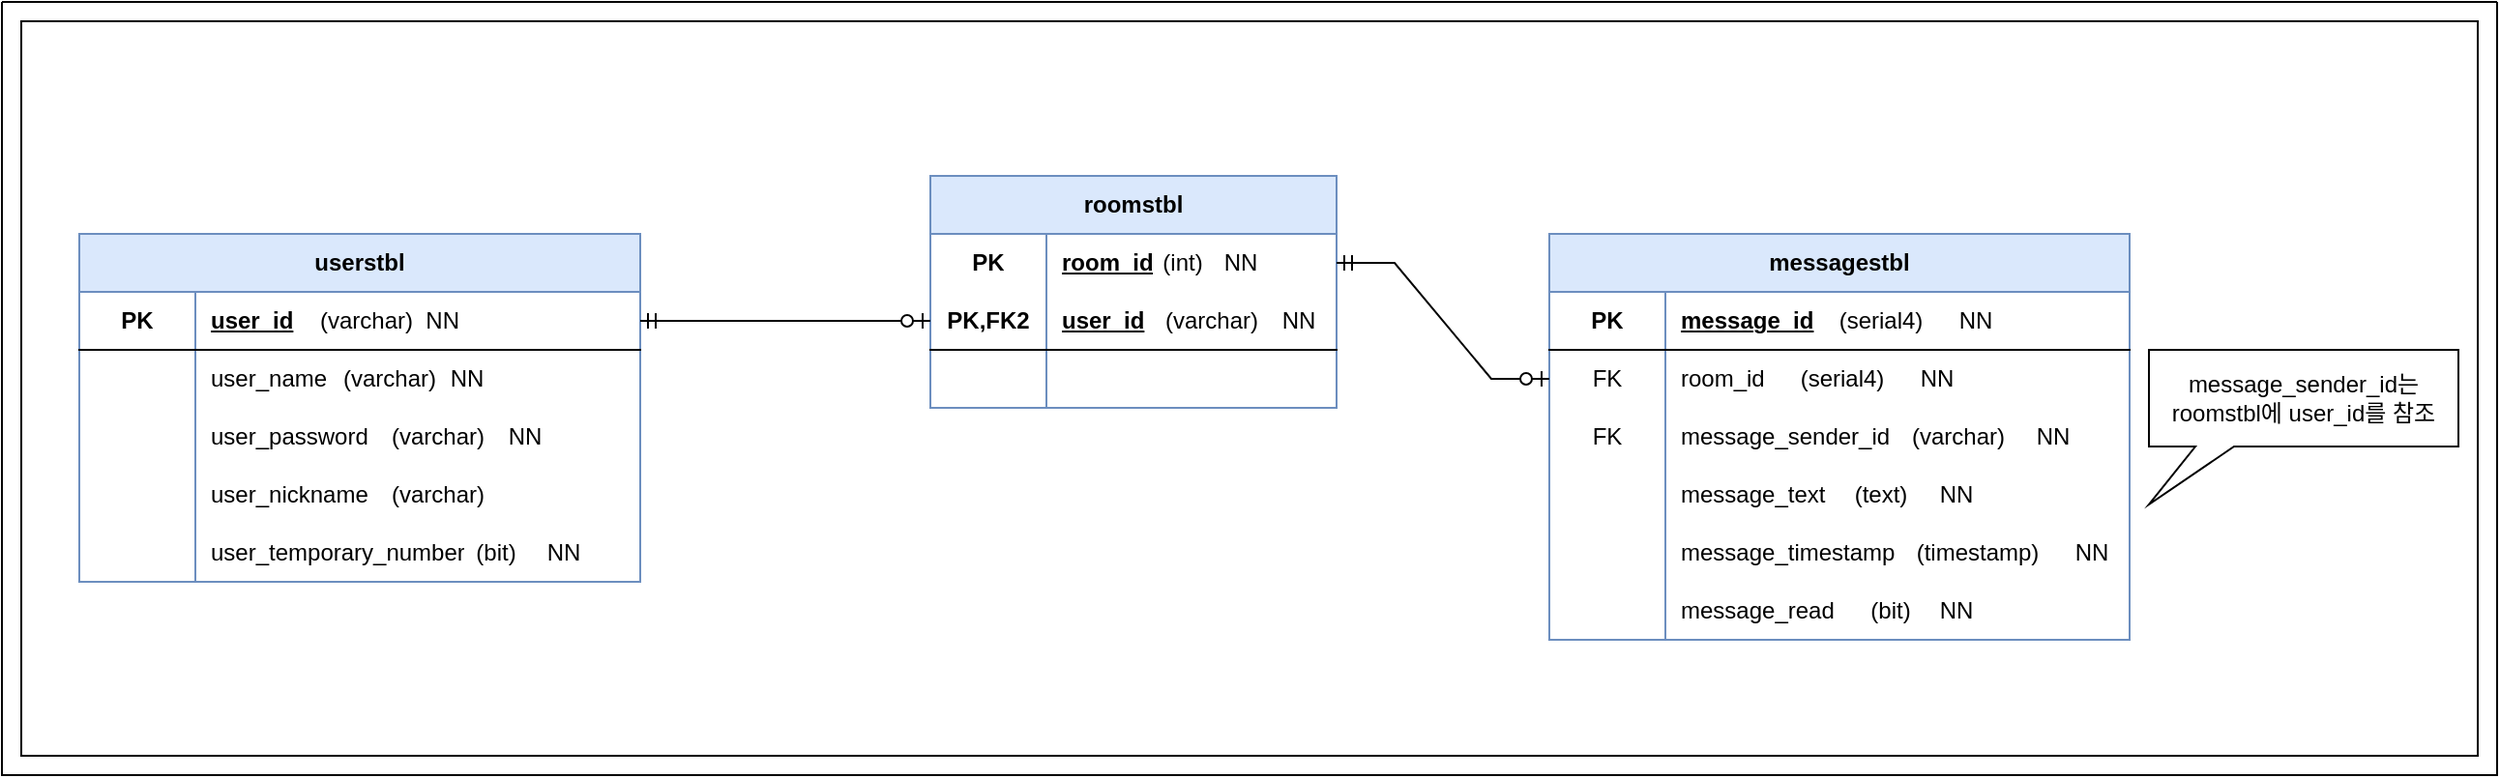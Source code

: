 <mxfile version="24.7.10">
  <diagram name="페이지-1" id="kmYeR7EPUDvi5WTIIi8g">
    <mxGraphModel dx="1434" dy="738" grid="1" gridSize="10" guides="1" tooltips="1" connect="1" arrows="1" fold="1" page="1" pageScale="1" pageWidth="827" pageHeight="1169" math="0" shadow="0">
      <root>
        <mxCell id="0" />
        <mxCell id="1" parent="0" />
        <mxCell id="aXkl4HzgFVx6QhO7RbDf-78" value="" style="rounded=0;whiteSpace=wrap;html=1;" vertex="1" parent="1">
          <mxGeometry x="50" y="50" width="1270" height="380" as="geometry" />
        </mxCell>
        <mxCell id="aXkl4HzgFVx6QhO7RbDf-1" value="userstbl" style="shape=table;startSize=30;container=1;collapsible=1;childLayout=tableLayout;fixedRows=1;rowLines=0;fontStyle=1;align=center;resizeLast=1;html=1;whiteSpace=wrap;fillColor=#dae8fc;strokeColor=#6c8ebf;" vertex="1" parent="1">
          <mxGeometry x="80" y="160" width="290" height="180" as="geometry" />
        </mxCell>
        <mxCell id="aXkl4HzgFVx6QhO7RbDf-5" value="" style="shape=tableRow;horizontal=0;startSize=0;swimlaneHead=0;swimlaneBody=0;fillColor=none;collapsible=0;dropTarget=0;points=[[0,0.5],[1,0.5]];portConstraint=eastwest;top=0;left=0;right=0;bottom=1;html=1;" vertex="1" parent="aXkl4HzgFVx6QhO7RbDf-1">
          <mxGeometry y="30" width="290" height="30" as="geometry" />
        </mxCell>
        <mxCell id="aXkl4HzgFVx6QhO7RbDf-6" value="PK" style="shape=partialRectangle;connectable=0;fillColor=none;top=0;left=0;bottom=0;right=0;fontStyle=1;overflow=hidden;html=1;whiteSpace=wrap;" vertex="1" parent="aXkl4HzgFVx6QhO7RbDf-5">
          <mxGeometry width="60" height="30" as="geometry">
            <mxRectangle width="60" height="30" as="alternateBounds" />
          </mxGeometry>
        </mxCell>
        <mxCell id="aXkl4HzgFVx6QhO7RbDf-7" value="user_id" style="shape=partialRectangle;connectable=0;fillColor=none;top=0;left=0;bottom=0;right=0;align=left;spacingLeft=6;fontStyle=5;overflow=hidden;html=1;whiteSpace=wrap;" vertex="1" parent="aXkl4HzgFVx6QhO7RbDf-5">
          <mxGeometry x="60" width="230" height="30" as="geometry">
            <mxRectangle width="230" height="30" as="alternateBounds" />
          </mxGeometry>
        </mxCell>
        <mxCell id="aXkl4HzgFVx6QhO7RbDf-8" value="" style="shape=tableRow;horizontal=0;startSize=0;swimlaneHead=0;swimlaneBody=0;fillColor=none;collapsible=0;dropTarget=0;points=[[0,0.5],[1,0.5]];portConstraint=eastwest;top=0;left=0;right=0;bottom=0;html=1;" vertex="1" parent="aXkl4HzgFVx6QhO7RbDf-1">
          <mxGeometry y="60" width="290" height="30" as="geometry" />
        </mxCell>
        <mxCell id="aXkl4HzgFVx6QhO7RbDf-9" value="" style="shape=partialRectangle;connectable=0;fillColor=none;top=0;left=0;bottom=0;right=0;editable=1;overflow=hidden;html=1;whiteSpace=wrap;" vertex="1" parent="aXkl4HzgFVx6QhO7RbDf-8">
          <mxGeometry width="60" height="30" as="geometry">
            <mxRectangle width="60" height="30" as="alternateBounds" />
          </mxGeometry>
        </mxCell>
        <mxCell id="aXkl4HzgFVx6QhO7RbDf-10" value="user_name" style="shape=partialRectangle;connectable=0;fillColor=none;top=0;left=0;bottom=0;right=0;align=left;spacingLeft=6;overflow=hidden;html=1;whiteSpace=wrap;" vertex="1" parent="aXkl4HzgFVx6QhO7RbDf-8">
          <mxGeometry x="60" width="230" height="30" as="geometry">
            <mxRectangle width="230" height="30" as="alternateBounds" />
          </mxGeometry>
        </mxCell>
        <mxCell id="aXkl4HzgFVx6QhO7RbDf-11" value="" style="shape=tableRow;horizontal=0;startSize=0;swimlaneHead=0;swimlaneBody=0;fillColor=none;collapsible=0;dropTarget=0;points=[[0,0.5],[1,0.5]];portConstraint=eastwest;top=0;left=0;right=0;bottom=0;html=1;" vertex="1" parent="aXkl4HzgFVx6QhO7RbDf-1">
          <mxGeometry y="90" width="290" height="30" as="geometry" />
        </mxCell>
        <mxCell id="aXkl4HzgFVx6QhO7RbDf-12" value="" style="shape=partialRectangle;connectable=0;fillColor=none;top=0;left=0;bottom=0;right=0;editable=1;overflow=hidden;html=1;whiteSpace=wrap;" vertex="1" parent="aXkl4HzgFVx6QhO7RbDf-11">
          <mxGeometry width="60" height="30" as="geometry">
            <mxRectangle width="60" height="30" as="alternateBounds" />
          </mxGeometry>
        </mxCell>
        <mxCell id="aXkl4HzgFVx6QhO7RbDf-13" value="user_password" style="shape=partialRectangle;connectable=0;fillColor=none;top=0;left=0;bottom=0;right=0;align=left;spacingLeft=6;overflow=hidden;html=1;whiteSpace=wrap;" vertex="1" parent="aXkl4HzgFVx6QhO7RbDf-11">
          <mxGeometry x="60" width="230" height="30" as="geometry">
            <mxRectangle width="230" height="30" as="alternateBounds" />
          </mxGeometry>
        </mxCell>
        <mxCell id="aXkl4HzgFVx6QhO7RbDf-40" value="" style="shape=tableRow;horizontal=0;startSize=0;swimlaneHead=0;swimlaneBody=0;fillColor=none;collapsible=0;dropTarget=0;points=[[0,0.5],[1,0.5]];portConstraint=eastwest;top=0;left=0;right=0;bottom=0;html=1;" vertex="1" parent="aXkl4HzgFVx6QhO7RbDf-1">
          <mxGeometry y="120" width="290" height="30" as="geometry" />
        </mxCell>
        <mxCell id="aXkl4HzgFVx6QhO7RbDf-41" value="" style="shape=partialRectangle;connectable=0;fillColor=none;top=0;left=0;bottom=0;right=0;editable=1;overflow=hidden;html=1;whiteSpace=wrap;" vertex="1" parent="aXkl4HzgFVx6QhO7RbDf-40">
          <mxGeometry width="60" height="30" as="geometry">
            <mxRectangle width="60" height="30" as="alternateBounds" />
          </mxGeometry>
        </mxCell>
        <mxCell id="aXkl4HzgFVx6QhO7RbDf-42" value="user_nickname" style="shape=partialRectangle;connectable=0;fillColor=none;top=0;left=0;bottom=0;right=0;align=left;spacingLeft=6;overflow=hidden;html=1;whiteSpace=wrap;" vertex="1" parent="aXkl4HzgFVx6QhO7RbDf-40">
          <mxGeometry x="60" width="230" height="30" as="geometry">
            <mxRectangle width="230" height="30" as="alternateBounds" />
          </mxGeometry>
        </mxCell>
        <mxCell id="aXkl4HzgFVx6QhO7RbDf-43" value="" style="shape=tableRow;horizontal=0;startSize=0;swimlaneHead=0;swimlaneBody=0;fillColor=none;collapsible=0;dropTarget=0;points=[[0,0.5],[1,0.5]];portConstraint=eastwest;top=0;left=0;right=0;bottom=0;html=1;" vertex="1" parent="aXkl4HzgFVx6QhO7RbDf-1">
          <mxGeometry y="150" width="290" height="30" as="geometry" />
        </mxCell>
        <mxCell id="aXkl4HzgFVx6QhO7RbDf-44" value="" style="shape=partialRectangle;connectable=0;fillColor=none;top=0;left=0;bottom=0;right=0;editable=1;overflow=hidden;html=1;whiteSpace=wrap;" vertex="1" parent="aXkl4HzgFVx6QhO7RbDf-43">
          <mxGeometry width="60" height="30" as="geometry">
            <mxRectangle width="60" height="30" as="alternateBounds" />
          </mxGeometry>
        </mxCell>
        <mxCell id="aXkl4HzgFVx6QhO7RbDf-45" value="user_temporary_number" style="shape=partialRectangle;connectable=0;fillColor=none;top=0;left=0;bottom=0;right=0;align=left;spacingLeft=6;overflow=hidden;html=1;whiteSpace=wrap;" vertex="1" parent="aXkl4HzgFVx6QhO7RbDf-43">
          <mxGeometry x="60" width="230" height="30" as="geometry">
            <mxRectangle width="230" height="30" as="alternateBounds" />
          </mxGeometry>
        </mxCell>
        <mxCell id="aXkl4HzgFVx6QhO7RbDf-14" value="roomstbl" style="shape=table;startSize=30;container=1;collapsible=1;childLayout=tableLayout;fixedRows=1;rowLines=0;fontStyle=1;align=center;resizeLast=1;html=1;whiteSpace=wrap;fillColor=#dae8fc;strokeColor=#6c8ebf;" vertex="1" parent="1">
          <mxGeometry x="520" y="130" width="210" height="120" as="geometry" />
        </mxCell>
        <mxCell id="aXkl4HzgFVx6QhO7RbDf-15" value="" style="shape=tableRow;horizontal=0;startSize=0;swimlaneHead=0;swimlaneBody=0;fillColor=none;collapsible=0;dropTarget=0;points=[[0,0.5],[1,0.5]];portConstraint=eastwest;top=0;left=0;right=0;bottom=0;html=1;" vertex="1" parent="aXkl4HzgFVx6QhO7RbDf-14">
          <mxGeometry y="30" width="210" height="30" as="geometry" />
        </mxCell>
        <mxCell id="aXkl4HzgFVx6QhO7RbDf-16" value="PK" style="shape=partialRectangle;connectable=0;fillColor=none;top=0;left=0;bottom=0;right=0;fontStyle=1;overflow=hidden;html=1;whiteSpace=wrap;" vertex="1" parent="aXkl4HzgFVx6QhO7RbDf-15">
          <mxGeometry width="60" height="30" as="geometry">
            <mxRectangle width="60" height="30" as="alternateBounds" />
          </mxGeometry>
        </mxCell>
        <mxCell id="aXkl4HzgFVx6QhO7RbDf-17" value="room_id" style="shape=partialRectangle;connectable=0;fillColor=none;top=0;left=0;bottom=0;right=0;align=left;spacingLeft=6;fontStyle=5;overflow=hidden;html=1;whiteSpace=wrap;" vertex="1" parent="aXkl4HzgFVx6QhO7RbDf-15">
          <mxGeometry x="60" width="150" height="30" as="geometry">
            <mxRectangle width="150" height="30" as="alternateBounds" />
          </mxGeometry>
        </mxCell>
        <mxCell id="aXkl4HzgFVx6QhO7RbDf-18" value="" style="shape=tableRow;horizontal=0;startSize=0;swimlaneHead=0;swimlaneBody=0;fillColor=none;collapsible=0;dropTarget=0;points=[[0,0.5],[1,0.5]];portConstraint=eastwest;top=0;left=0;right=0;bottom=1;html=1;" vertex="1" parent="aXkl4HzgFVx6QhO7RbDf-14">
          <mxGeometry y="60" width="210" height="30" as="geometry" />
        </mxCell>
        <mxCell id="aXkl4HzgFVx6QhO7RbDf-19" value="PK,FK2" style="shape=partialRectangle;connectable=0;fillColor=none;top=0;left=0;bottom=0;right=0;fontStyle=1;overflow=hidden;html=1;whiteSpace=wrap;" vertex="1" parent="aXkl4HzgFVx6QhO7RbDf-18">
          <mxGeometry width="60" height="30" as="geometry">
            <mxRectangle width="60" height="30" as="alternateBounds" />
          </mxGeometry>
        </mxCell>
        <mxCell id="aXkl4HzgFVx6QhO7RbDf-20" value="user_id" style="shape=partialRectangle;connectable=0;fillColor=none;top=0;left=0;bottom=0;right=0;align=left;spacingLeft=6;fontStyle=5;overflow=hidden;html=1;whiteSpace=wrap;" vertex="1" parent="aXkl4HzgFVx6QhO7RbDf-18">
          <mxGeometry x="60" width="150" height="30" as="geometry">
            <mxRectangle width="150" height="30" as="alternateBounds" />
          </mxGeometry>
        </mxCell>
        <mxCell id="aXkl4HzgFVx6QhO7RbDf-21" value="" style="shape=tableRow;horizontal=0;startSize=0;swimlaneHead=0;swimlaneBody=0;fillColor=none;collapsible=0;dropTarget=0;points=[[0,0.5],[1,0.5]];portConstraint=eastwest;top=0;left=0;right=0;bottom=0;html=1;" vertex="1" parent="aXkl4HzgFVx6QhO7RbDf-14">
          <mxGeometry y="90" width="210" height="30" as="geometry" />
        </mxCell>
        <mxCell id="aXkl4HzgFVx6QhO7RbDf-22" value="" style="shape=partialRectangle;connectable=0;fillColor=none;top=0;left=0;bottom=0;right=0;editable=1;overflow=hidden;html=1;whiteSpace=wrap;" vertex="1" parent="aXkl4HzgFVx6QhO7RbDf-21">
          <mxGeometry width="60" height="30" as="geometry">
            <mxRectangle width="60" height="30" as="alternateBounds" />
          </mxGeometry>
        </mxCell>
        <mxCell id="aXkl4HzgFVx6QhO7RbDf-23" value="" style="shape=partialRectangle;connectable=0;fillColor=none;top=0;left=0;bottom=0;right=0;align=left;spacingLeft=6;overflow=hidden;html=1;whiteSpace=wrap;" vertex="1" parent="aXkl4HzgFVx6QhO7RbDf-21">
          <mxGeometry x="60" width="150" height="30" as="geometry">
            <mxRectangle width="150" height="30" as="alternateBounds" />
          </mxGeometry>
        </mxCell>
        <mxCell id="aXkl4HzgFVx6QhO7RbDf-27" value="messagestbl" style="shape=table;startSize=30;container=1;collapsible=1;childLayout=tableLayout;fixedRows=1;rowLines=0;fontStyle=1;align=center;resizeLast=1;html=1;whiteSpace=wrap;fillColor=#dae8fc;strokeColor=#6c8ebf;" vertex="1" parent="1">
          <mxGeometry x="840" y="160" width="300" height="210" as="geometry" />
        </mxCell>
        <mxCell id="aXkl4HzgFVx6QhO7RbDf-31" value="" style="shape=tableRow;horizontal=0;startSize=0;swimlaneHead=0;swimlaneBody=0;fillColor=none;collapsible=0;dropTarget=0;points=[[0,0.5],[1,0.5]];portConstraint=eastwest;top=0;left=0;right=0;bottom=1;html=1;" vertex="1" parent="aXkl4HzgFVx6QhO7RbDf-27">
          <mxGeometry y="30" width="300" height="30" as="geometry" />
        </mxCell>
        <mxCell id="aXkl4HzgFVx6QhO7RbDf-32" value="PK" style="shape=partialRectangle;connectable=0;fillColor=none;top=0;left=0;bottom=0;right=0;fontStyle=1;overflow=hidden;html=1;whiteSpace=wrap;" vertex="1" parent="aXkl4HzgFVx6QhO7RbDf-31">
          <mxGeometry width="60" height="30" as="geometry">
            <mxRectangle width="60" height="30" as="alternateBounds" />
          </mxGeometry>
        </mxCell>
        <mxCell id="aXkl4HzgFVx6QhO7RbDf-33" value="message_id" style="shape=partialRectangle;connectable=0;fillColor=none;top=0;left=0;bottom=0;right=0;align=left;spacingLeft=6;fontStyle=5;overflow=hidden;html=1;whiteSpace=wrap;" vertex="1" parent="aXkl4HzgFVx6QhO7RbDf-31">
          <mxGeometry x="60" width="240" height="30" as="geometry">
            <mxRectangle width="240" height="30" as="alternateBounds" />
          </mxGeometry>
        </mxCell>
        <mxCell id="aXkl4HzgFVx6QhO7RbDf-34" value="" style="shape=tableRow;horizontal=0;startSize=0;swimlaneHead=0;swimlaneBody=0;fillColor=none;collapsible=0;dropTarget=0;points=[[0,0.5],[1,0.5]];portConstraint=eastwest;top=0;left=0;right=0;bottom=0;html=1;" vertex="1" parent="aXkl4HzgFVx6QhO7RbDf-27">
          <mxGeometry y="60" width="300" height="30" as="geometry" />
        </mxCell>
        <mxCell id="aXkl4HzgFVx6QhO7RbDf-35" value="FK" style="shape=partialRectangle;connectable=0;fillColor=none;top=0;left=0;bottom=0;right=0;editable=1;overflow=hidden;html=1;whiteSpace=wrap;" vertex="1" parent="aXkl4HzgFVx6QhO7RbDf-34">
          <mxGeometry width="60" height="30" as="geometry">
            <mxRectangle width="60" height="30" as="alternateBounds" />
          </mxGeometry>
        </mxCell>
        <mxCell id="aXkl4HzgFVx6QhO7RbDf-36" value="room_id" style="shape=partialRectangle;connectable=0;fillColor=none;top=0;left=0;bottom=0;right=0;align=left;spacingLeft=6;overflow=hidden;html=1;whiteSpace=wrap;" vertex="1" parent="aXkl4HzgFVx6QhO7RbDf-34">
          <mxGeometry x="60" width="240" height="30" as="geometry">
            <mxRectangle width="240" height="30" as="alternateBounds" />
          </mxGeometry>
        </mxCell>
        <mxCell id="aXkl4HzgFVx6QhO7RbDf-37" value="" style="shape=tableRow;horizontal=0;startSize=0;swimlaneHead=0;swimlaneBody=0;fillColor=none;collapsible=0;dropTarget=0;points=[[0,0.5],[1,0.5]];portConstraint=eastwest;top=0;left=0;right=0;bottom=0;html=1;" vertex="1" parent="aXkl4HzgFVx6QhO7RbDf-27">
          <mxGeometry y="90" width="300" height="30" as="geometry" />
        </mxCell>
        <mxCell id="aXkl4HzgFVx6QhO7RbDf-38" value="FK" style="shape=partialRectangle;connectable=0;fillColor=none;top=0;left=0;bottom=0;right=0;editable=1;overflow=hidden;html=1;whiteSpace=wrap;" vertex="1" parent="aXkl4HzgFVx6QhO7RbDf-37">
          <mxGeometry width="60" height="30" as="geometry">
            <mxRectangle width="60" height="30" as="alternateBounds" />
          </mxGeometry>
        </mxCell>
        <mxCell id="aXkl4HzgFVx6QhO7RbDf-39" value="message_sender_id" style="shape=partialRectangle;connectable=0;fillColor=none;top=0;left=0;bottom=0;right=0;align=left;spacingLeft=6;overflow=hidden;html=1;whiteSpace=wrap;" vertex="1" parent="aXkl4HzgFVx6QhO7RbDf-37">
          <mxGeometry x="60" width="240" height="30" as="geometry">
            <mxRectangle width="240" height="30" as="alternateBounds" />
          </mxGeometry>
        </mxCell>
        <mxCell id="aXkl4HzgFVx6QhO7RbDf-49" value="" style="shape=tableRow;horizontal=0;startSize=0;swimlaneHead=0;swimlaneBody=0;fillColor=none;collapsible=0;dropTarget=0;points=[[0,0.5],[1,0.5]];portConstraint=eastwest;top=0;left=0;right=0;bottom=0;html=1;" vertex="1" parent="aXkl4HzgFVx6QhO7RbDf-27">
          <mxGeometry y="120" width="300" height="30" as="geometry" />
        </mxCell>
        <mxCell id="aXkl4HzgFVx6QhO7RbDf-50" value="" style="shape=partialRectangle;connectable=0;fillColor=none;top=0;left=0;bottom=0;right=0;editable=1;overflow=hidden;html=1;whiteSpace=wrap;" vertex="1" parent="aXkl4HzgFVx6QhO7RbDf-49">
          <mxGeometry width="60" height="30" as="geometry">
            <mxRectangle width="60" height="30" as="alternateBounds" />
          </mxGeometry>
        </mxCell>
        <mxCell id="aXkl4HzgFVx6QhO7RbDf-51" value="message_text" style="shape=partialRectangle;connectable=0;fillColor=none;top=0;left=0;bottom=0;right=0;align=left;spacingLeft=6;overflow=hidden;html=1;whiteSpace=wrap;" vertex="1" parent="aXkl4HzgFVx6QhO7RbDf-49">
          <mxGeometry x="60" width="240" height="30" as="geometry">
            <mxRectangle width="240" height="30" as="alternateBounds" />
          </mxGeometry>
        </mxCell>
        <mxCell id="aXkl4HzgFVx6QhO7RbDf-52" value="" style="shape=tableRow;horizontal=0;startSize=0;swimlaneHead=0;swimlaneBody=0;fillColor=none;collapsible=0;dropTarget=0;points=[[0,0.5],[1,0.5]];portConstraint=eastwest;top=0;left=0;right=0;bottom=0;html=1;" vertex="1" parent="aXkl4HzgFVx6QhO7RbDf-27">
          <mxGeometry y="150" width="300" height="30" as="geometry" />
        </mxCell>
        <mxCell id="aXkl4HzgFVx6QhO7RbDf-53" value="" style="shape=partialRectangle;connectable=0;fillColor=none;top=0;left=0;bottom=0;right=0;editable=1;overflow=hidden;html=1;whiteSpace=wrap;" vertex="1" parent="aXkl4HzgFVx6QhO7RbDf-52">
          <mxGeometry width="60" height="30" as="geometry">
            <mxRectangle width="60" height="30" as="alternateBounds" />
          </mxGeometry>
        </mxCell>
        <mxCell id="aXkl4HzgFVx6QhO7RbDf-54" value="message_timestamp" style="shape=partialRectangle;connectable=0;fillColor=none;top=0;left=0;bottom=0;right=0;align=left;spacingLeft=6;overflow=hidden;html=1;whiteSpace=wrap;" vertex="1" parent="aXkl4HzgFVx6QhO7RbDf-52">
          <mxGeometry x="60" width="240" height="30" as="geometry">
            <mxRectangle width="240" height="30" as="alternateBounds" />
          </mxGeometry>
        </mxCell>
        <mxCell id="aXkl4HzgFVx6QhO7RbDf-55" value="" style="shape=tableRow;horizontal=0;startSize=0;swimlaneHead=0;swimlaneBody=0;fillColor=none;collapsible=0;dropTarget=0;points=[[0,0.5],[1,0.5]];portConstraint=eastwest;top=0;left=0;right=0;bottom=0;html=1;" vertex="1" parent="aXkl4HzgFVx6QhO7RbDf-27">
          <mxGeometry y="180" width="300" height="30" as="geometry" />
        </mxCell>
        <mxCell id="aXkl4HzgFVx6QhO7RbDf-56" value="" style="shape=partialRectangle;connectable=0;fillColor=none;top=0;left=0;bottom=0;right=0;editable=1;overflow=hidden;html=1;whiteSpace=wrap;" vertex="1" parent="aXkl4HzgFVx6QhO7RbDf-55">
          <mxGeometry width="60" height="30" as="geometry">
            <mxRectangle width="60" height="30" as="alternateBounds" />
          </mxGeometry>
        </mxCell>
        <mxCell id="aXkl4HzgFVx6QhO7RbDf-57" value="message_read" style="shape=partialRectangle;connectable=0;fillColor=none;top=0;left=0;bottom=0;right=0;align=left;spacingLeft=6;overflow=hidden;html=1;whiteSpace=wrap;" vertex="1" parent="aXkl4HzgFVx6QhO7RbDf-55">
          <mxGeometry x="60" width="240" height="30" as="geometry">
            <mxRectangle width="240" height="30" as="alternateBounds" />
          </mxGeometry>
        </mxCell>
        <mxCell id="aXkl4HzgFVx6QhO7RbDf-63" value="(varchar)" style="text;html=1;align=center;verticalAlign=middle;resizable=0;points=[];autosize=1;strokeColor=none;fillColor=none;" vertex="1" parent="1">
          <mxGeometry x="205" y="220" width="70" height="30" as="geometry" />
        </mxCell>
        <mxCell id="aXkl4HzgFVx6QhO7RbDf-64" value="(varchar)" style="text;html=1;align=center;verticalAlign=middle;resizable=0;points=[];autosize=1;strokeColor=none;fillColor=none;" vertex="1" parent="1">
          <mxGeometry x="230" y="250" width="70" height="30" as="geometry" />
        </mxCell>
        <mxCell id="aXkl4HzgFVx6QhO7RbDf-65" value="(varchar)" style="text;html=1;align=center;verticalAlign=middle;resizable=0;points=[];autosize=1;strokeColor=none;fillColor=none;" vertex="1" parent="1">
          <mxGeometry x="230" y="280" width="70" height="30" as="geometry" />
        </mxCell>
        <mxCell id="aXkl4HzgFVx6QhO7RbDf-66" value="(bit)" style="text;html=1;align=center;verticalAlign=middle;resizable=0;points=[];autosize=1;strokeColor=none;fillColor=none;" vertex="1" parent="1">
          <mxGeometry x="275" y="310" width="40" height="30" as="geometry" />
        </mxCell>
        <mxCell id="aXkl4HzgFVx6QhO7RbDf-67" value="(int)" style="text;html=1;align=center;verticalAlign=middle;resizable=0;points=[];autosize=1;strokeColor=none;fillColor=none;" vertex="1" parent="1">
          <mxGeometry x="630" y="160" width="40" height="30" as="geometry" />
        </mxCell>
        <mxCell id="aXkl4HzgFVx6QhO7RbDf-68" value="(varchar)" style="text;html=1;align=center;verticalAlign=middle;resizable=0;points=[];autosize=1;strokeColor=none;fillColor=none;" vertex="1" parent="1">
          <mxGeometry x="630" y="190" width="70" height="30" as="geometry" />
        </mxCell>
        <mxCell id="aXkl4HzgFVx6QhO7RbDf-69" value="(serial4)" style="text;html=1;align=center;verticalAlign=middle;resizable=0;points=[];autosize=1;strokeColor=none;fillColor=none;" vertex="1" parent="1">
          <mxGeometry x="976" y="190" width="70" height="30" as="geometry" />
        </mxCell>
        <mxCell id="aXkl4HzgFVx6QhO7RbDf-70" value="(serial4)" style="text;html=1;align=center;verticalAlign=middle;resizable=0;points=[];autosize=1;strokeColor=none;fillColor=none;" vertex="1" parent="1">
          <mxGeometry x="956" y="220" width="70" height="30" as="geometry" />
        </mxCell>
        <mxCell id="aXkl4HzgFVx6QhO7RbDf-71" value="(varchar)" style="text;html=1;align=center;verticalAlign=middle;resizable=0;points=[];autosize=1;strokeColor=none;fillColor=none;" vertex="1" parent="1">
          <mxGeometry x="1016" y="250" width="70" height="30" as="geometry" />
        </mxCell>
        <mxCell id="aXkl4HzgFVx6QhO7RbDf-72" value="(timestamp)" style="text;html=1;align=center;verticalAlign=middle;resizable=0;points=[];autosize=1;strokeColor=none;fillColor=none;" vertex="1" parent="1">
          <mxGeometry x="1016" y="310" width="90" height="30" as="geometry" />
        </mxCell>
        <mxCell id="aXkl4HzgFVx6QhO7RbDf-73" value="(text)" style="text;html=1;align=center;verticalAlign=middle;resizable=0;points=[];autosize=1;strokeColor=none;fillColor=none;" vertex="1" parent="1">
          <mxGeometry x="986" y="280" width="50" height="30" as="geometry" />
        </mxCell>
        <mxCell id="aXkl4HzgFVx6QhO7RbDf-74" value="(bit)" style="text;html=1;align=center;verticalAlign=middle;resizable=0;points=[];autosize=1;strokeColor=none;fillColor=none;" vertex="1" parent="1">
          <mxGeometry x="996" y="340" width="40" height="30" as="geometry" />
        </mxCell>
        <mxCell id="aXkl4HzgFVx6QhO7RbDf-75" value="" style="edgeStyle=entityRelationEdgeStyle;fontSize=12;html=1;endArrow=ERzeroToOne;startArrow=ERmandOne;rounded=0;exitX=1;exitY=0.5;exitDx=0;exitDy=0;entryX=0;entryY=0.5;entryDx=0;entryDy=0;" edge="1" parent="1" source="aXkl4HzgFVx6QhO7RbDf-5" target="aXkl4HzgFVx6QhO7RbDf-18">
          <mxGeometry width="100" height="100" relative="1" as="geometry">
            <mxPoint x="650" y="330" as="sourcePoint" />
            <mxPoint x="470" y="250" as="targetPoint" />
          </mxGeometry>
        </mxCell>
        <mxCell id="aXkl4HzgFVx6QhO7RbDf-76" value="" style="edgeStyle=entityRelationEdgeStyle;fontSize=12;html=1;endArrow=ERzeroToOne;startArrow=ERmandOne;rounded=0;entryX=0;entryY=0.5;entryDx=0;entryDy=0;exitX=1;exitY=0.5;exitDx=0;exitDy=0;" edge="1" parent="1" source="aXkl4HzgFVx6QhO7RbDf-15" target="aXkl4HzgFVx6QhO7RbDf-34">
          <mxGeometry width="100" height="100" relative="1" as="geometry">
            <mxPoint x="740" y="320" as="sourcePoint" />
            <mxPoint x="750" y="230" as="targetPoint" />
          </mxGeometry>
        </mxCell>
        <mxCell id="aXkl4HzgFVx6QhO7RbDf-77" value="" style="swimlane;startSize=0;" vertex="1" parent="1">
          <mxGeometry x="40" y="40" width="1290" height="400" as="geometry" />
        </mxCell>
        <mxCell id="aXkl4HzgFVx6QhO7RbDf-79" value="message_sender_id는 roomstbl에 user_id를 참조" style="shape=callout;whiteSpace=wrap;html=1;perimeter=calloutPerimeter;position2=0;size=30;position=0.15;" vertex="1" parent="aXkl4HzgFVx6QhO7RbDf-77">
          <mxGeometry x="1110" y="180" width="160" height="80" as="geometry" />
        </mxCell>
        <mxCell id="aXkl4HzgFVx6QhO7RbDf-61" value="(varchar)&amp;nbsp; NN" style="text;html=1;align=center;verticalAlign=middle;resizable=0;points=[];autosize=1;strokeColor=none;fillColor=none;" vertex="1" parent="aXkl4HzgFVx6QhO7RbDf-77">
          <mxGeometry x="150" y="150" width="100" height="30" as="geometry" />
        </mxCell>
        <mxCell id="aXkl4HzgFVx6QhO7RbDf-81" value="NN" style="text;html=1;align=center;verticalAlign=middle;resizable=0;points=[];autosize=1;strokeColor=none;fillColor=none;" vertex="1" parent="aXkl4HzgFVx6QhO7RbDf-77">
          <mxGeometry x="220" y="180" width="40" height="30" as="geometry" />
        </mxCell>
        <mxCell id="aXkl4HzgFVx6QhO7RbDf-85" value="NN" style="text;html=1;align=center;verticalAlign=middle;resizable=0;points=[];autosize=1;strokeColor=none;fillColor=none;" vertex="1" parent="aXkl4HzgFVx6QhO7RbDf-77">
          <mxGeometry x="620" y="120" width="40" height="30" as="geometry" />
        </mxCell>
        <mxCell id="aXkl4HzgFVx6QhO7RbDf-86" value="NN" style="text;html=1;align=center;verticalAlign=middle;resizable=0;points=[];autosize=1;strokeColor=none;fillColor=none;" vertex="1" parent="aXkl4HzgFVx6QhO7RbDf-77">
          <mxGeometry x="650" y="150" width="40" height="30" as="geometry" />
        </mxCell>
        <mxCell id="aXkl4HzgFVx6QhO7RbDf-87" value="NN" style="text;html=1;align=center;verticalAlign=middle;resizable=0;points=[];autosize=1;strokeColor=none;fillColor=none;" vertex="1" parent="aXkl4HzgFVx6QhO7RbDf-77">
          <mxGeometry x="1000" y="150" width="40" height="30" as="geometry" />
        </mxCell>
        <mxCell id="aXkl4HzgFVx6QhO7RbDf-88" value="NN" style="text;html=1;align=center;verticalAlign=middle;resizable=0;points=[];autosize=1;strokeColor=none;fillColor=none;" vertex="1" parent="aXkl4HzgFVx6QhO7RbDf-77">
          <mxGeometry x="980" y="180" width="40" height="30" as="geometry" />
        </mxCell>
        <mxCell id="aXkl4HzgFVx6QhO7RbDf-90" value="NN" style="text;html=1;align=center;verticalAlign=middle;resizable=0;points=[];autosize=1;strokeColor=none;fillColor=none;" vertex="1" parent="aXkl4HzgFVx6QhO7RbDf-77">
          <mxGeometry x="990" y="240" width="40" height="30" as="geometry" />
        </mxCell>
        <mxCell id="aXkl4HzgFVx6QhO7RbDf-92" value="NN" style="text;html=1;align=center;verticalAlign=middle;resizable=0;points=[];autosize=1;strokeColor=none;fillColor=none;" vertex="1" parent="aXkl4HzgFVx6QhO7RbDf-77">
          <mxGeometry x="990" y="300" width="40" height="30" as="geometry" />
        </mxCell>
        <mxCell id="aXkl4HzgFVx6QhO7RbDf-82" value="NN" style="text;html=1;align=center;verticalAlign=middle;resizable=0;points=[];autosize=1;strokeColor=none;fillColor=none;" vertex="1" parent="1">
          <mxGeometry x="290" y="250" width="40" height="30" as="geometry" />
        </mxCell>
        <mxCell id="aXkl4HzgFVx6QhO7RbDf-84" value="NN" style="text;html=1;align=center;verticalAlign=middle;resizable=0;points=[];autosize=1;strokeColor=none;fillColor=none;" vertex="1" parent="1">
          <mxGeometry x="310" y="310" width="40" height="30" as="geometry" />
        </mxCell>
        <mxCell id="aXkl4HzgFVx6QhO7RbDf-89" value="NN" style="text;html=1;align=center;verticalAlign=middle;resizable=0;points=[];autosize=1;strokeColor=none;fillColor=none;" vertex="1" parent="1">
          <mxGeometry x="1080" y="250" width="40" height="30" as="geometry" />
        </mxCell>
        <mxCell id="aXkl4HzgFVx6QhO7RbDf-91" value="NN" style="text;html=1;align=center;verticalAlign=middle;resizable=0;points=[];autosize=1;strokeColor=none;fillColor=none;" vertex="1" parent="1">
          <mxGeometry x="1100" y="310" width="40" height="30" as="geometry" />
        </mxCell>
      </root>
    </mxGraphModel>
  </diagram>
</mxfile>
